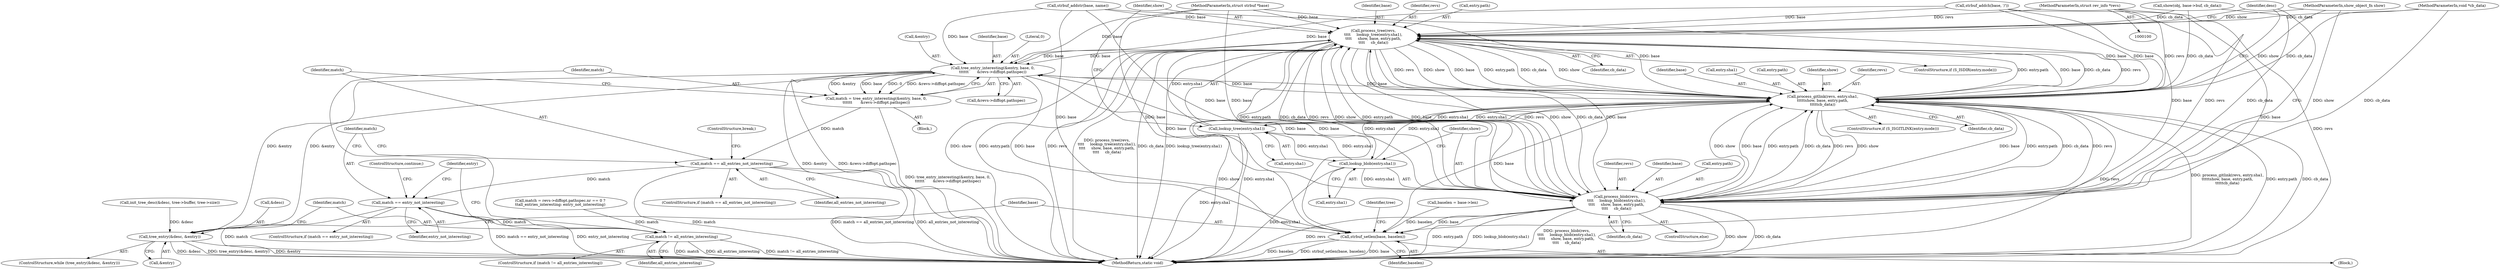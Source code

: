 digraph "0_git_de1e67d0703894cb6ea782e36abb63976ab07e60_4@pointer" {
"1000101" [label="(MethodParameterIn,struct rev_info *revs)"];
"1000249" [label="(Call,process_tree(revs,\n\t\t\t\t     lookup_tree(entry.sha1),\n\t\t\t\t     show, base, entry.path,\n\t\t\t\t     cb_data))"];
"1000223" [label="(Call,tree_entry_interesting(&entry, base, 0,\n\t\t\t\t\t\t       &revs->diffopt.pathspec))"];
"1000210" [label="(Call,tree_entry(&desc, &entry))"];
"1000221" [label="(Call,match = tree_entry_interesting(&entry, base, 0,\n\t\t\t\t\t\t       &revs->diffopt.pathspec))"];
"1000235" [label="(Call,match == all_entries_not_interesting)"];
"1000240" [label="(Call,match == entry_not_interesting)"];
"1000217" [label="(Call,match != all_entries_interesting)"];
"1000267" [label="(Call,process_gitlink(revs, entry.sha1,\n\t\t\t\t\tshow, base, entry.path,\n\t\t\t\t\tcb_data))"];
"1000251" [label="(Call,lookup_tree(entry.sha1))"];
"1000281" [label="(Call,lookup_blob(entry.sha1))"];
"1000279" [label="(Call,process_blob(revs,\n\t\t\t\t     lookup_blob(entry.sha1),\n\t\t\t\t     show, base, entry.path,\n\t\t\t\t     cb_data))"];
"1000291" [label="(Call,strbuf_setlen(base, baselen))"];
"1000106" [label="(MethodParameterIn,void *cb_data)"];
"1000197" [label="(Call,strbuf_addch(base, '/'))"];
"1000281" [label="(Call,lookup_blob(entry.sha1))"];
"1000260" [label="(Identifier,cb_data)"];
"1000241" [label="(Identifier,match)"];
"1000243" [label="(ControlStructure,continue;)"];
"1000292" [label="(Identifier,base)"];
"1000219" [label="(Identifier,all_entries_interesting)"];
"1000273" [label="(Identifier,base)"];
"1000242" [label="(Identifier,entry_not_interesting)"];
"1000269" [label="(Call,entry.sha1)"];
"1000223" [label="(Call,tree_entry_interesting(&entry, base, 0,\n\t\t\t\t\t\t       &revs->diffopt.pathspec))"];
"1000280" [label="(Identifier,revs)"];
"1000237" [label="(Identifier,all_entries_not_interesting)"];
"1000296" [label="(MethodReturn,static void)"];
"1000251" [label="(Call,lookup_tree(entry.sha1))"];
"1000235" [label="(Call,match == all_entries_not_interesting)"];
"1000290" [label="(Identifier,cb_data)"];
"1000227" [label="(Literal,0)"];
"1000200" [label="(Call,init_tree_desc(&desc, tree->buffer, tree->size))"];
"1000222" [label="(Identifier,match)"];
"1000274" [label="(Call,entry.path)"];
"1000101" [label="(MethodParameterIn,struct rev_info *revs)"];
"1000218" [label="(Identifier,match)"];
"1000256" [label="(Identifier,base)"];
"1000118" [label="(Call,match = revs->diffopt.pathspec.nr == 0 ?\n\t\tall_entries_interesting: entry_not_interesting)"];
"1000293" [label="(Identifier,baselen)"];
"1000187" [label="(Call,show(obj, base->buf, cb_data))"];
"1000213" [label="(Call,&entry)"];
"1000286" [label="(Identifier,base)"];
"1000249" [label="(Call,process_tree(revs,\n\t\t\t\t     lookup_tree(entry.sha1),\n\t\t\t\t     show, base, entry.path,\n\t\t\t\t     cb_data))"];
"1000252" [label="(Call,entry.sha1)"];
"1000262" [label="(ControlStructure,if (S_ISGITLINK(entry.mode)))"];
"1000107" [label="(Block,)"];
"1000279" [label="(Call,process_blob(revs,\n\t\t\t\t     lookup_blob(entry.sha1),\n\t\t\t\t     show, base, entry.path,\n\t\t\t\t     cb_data))"];
"1000133" [label="(Call,baselen = base->len)"];
"1000224" [label="(Call,&entry)"];
"1000221" [label="(Call,match = tree_entry_interesting(&entry, base, 0,\n\t\t\t\t\t\t       &revs->diffopt.pathspec))"];
"1000209" [label="(ControlStructure,while (tree_entry(&desc, &entry)))"];
"1000103" [label="(MethodParameterIn,show_object_fn show)"];
"1000226" [label="(Identifier,base)"];
"1000210" [label="(Call,tree_entry(&desc, &entry))"];
"1000287" [label="(Call,entry.path)"];
"1000244" [label="(ControlStructure,if (S_ISDIR(entry.mode)))"];
"1000278" [label="(ControlStructure,else)"];
"1000267" [label="(Call,process_gitlink(revs, entry.sha1,\n\t\t\t\t\tshow, base, entry.path,\n\t\t\t\t\tcb_data))"];
"1000236" [label="(Identifier,match)"];
"1000212" [label="(Identifier,desc)"];
"1000240" [label="(Call,match == entry_not_interesting)"];
"1000217" [label="(Call,match != all_entries_interesting)"];
"1000295" [label="(Identifier,tree)"];
"1000216" [label="(ControlStructure,if (match != all_entries_interesting))"];
"1000220" [label="(Block,)"];
"1000104" [label="(MethodParameterIn,struct strbuf *base)"];
"1000282" [label="(Call,entry.sha1)"];
"1000285" [label="(Identifier,show)"];
"1000228" [label="(Call,&revs->diffopt.pathspec)"];
"1000247" [label="(Identifier,entry)"];
"1000184" [label="(Call,strbuf_addstr(base, name))"];
"1000291" [label="(Call,strbuf_setlen(base, baselen))"];
"1000234" [label="(ControlStructure,if (match == all_entries_not_interesting))"];
"1000238" [label="(ControlStructure,break;)"];
"1000255" [label="(Identifier,show)"];
"1000250" [label="(Identifier,revs)"];
"1000277" [label="(Identifier,cb_data)"];
"1000272" [label="(Identifier,show)"];
"1000257" [label="(Call,entry.path)"];
"1000211" [label="(Call,&desc)"];
"1000268" [label="(Identifier,revs)"];
"1000239" [label="(ControlStructure,if (match == entry_not_interesting))"];
"1000101" -> "1000100"  [label="AST: "];
"1000101" -> "1000296"  [label="DDG: revs"];
"1000101" -> "1000249"  [label="DDG: revs"];
"1000101" -> "1000267"  [label="DDG: revs"];
"1000101" -> "1000279"  [label="DDG: revs"];
"1000249" -> "1000244"  [label="AST: "];
"1000249" -> "1000260"  [label="CFG: "];
"1000250" -> "1000249"  [label="AST: "];
"1000251" -> "1000249"  [label="AST: "];
"1000255" -> "1000249"  [label="AST: "];
"1000256" -> "1000249"  [label="AST: "];
"1000257" -> "1000249"  [label="AST: "];
"1000260" -> "1000249"  [label="AST: "];
"1000212" -> "1000249"  [label="CFG: "];
"1000249" -> "1000296"  [label="DDG: cb_data"];
"1000249" -> "1000296"  [label="DDG: lookup_tree(entry.sha1)"];
"1000249" -> "1000296"  [label="DDG: show"];
"1000249" -> "1000296"  [label="DDG: entry.path"];
"1000249" -> "1000296"  [label="DDG: revs"];
"1000249" -> "1000296"  [label="DDG: process_tree(revs,\n\t\t\t\t     lookup_tree(entry.sha1),\n\t\t\t\t     show, base, entry.path,\n\t\t\t\t     cb_data)"];
"1000249" -> "1000223"  [label="DDG: base"];
"1000279" -> "1000249"  [label="DDG: revs"];
"1000279" -> "1000249"  [label="DDG: show"];
"1000279" -> "1000249"  [label="DDG: entry.path"];
"1000279" -> "1000249"  [label="DDG: base"];
"1000279" -> "1000249"  [label="DDG: cb_data"];
"1000267" -> "1000249"  [label="DDG: revs"];
"1000267" -> "1000249"  [label="DDG: show"];
"1000267" -> "1000249"  [label="DDG: entry.path"];
"1000267" -> "1000249"  [label="DDG: base"];
"1000267" -> "1000249"  [label="DDG: cb_data"];
"1000103" -> "1000249"  [label="DDG: show"];
"1000184" -> "1000249"  [label="DDG: base"];
"1000223" -> "1000249"  [label="DDG: base"];
"1000197" -> "1000249"  [label="DDG: base"];
"1000104" -> "1000249"  [label="DDG: base"];
"1000251" -> "1000249"  [label="DDG: entry.sha1"];
"1000187" -> "1000249"  [label="DDG: cb_data"];
"1000106" -> "1000249"  [label="DDG: cb_data"];
"1000249" -> "1000267"  [label="DDG: revs"];
"1000249" -> "1000267"  [label="DDG: show"];
"1000249" -> "1000267"  [label="DDG: base"];
"1000249" -> "1000267"  [label="DDG: entry.path"];
"1000249" -> "1000267"  [label="DDG: cb_data"];
"1000249" -> "1000279"  [label="DDG: revs"];
"1000249" -> "1000279"  [label="DDG: show"];
"1000249" -> "1000279"  [label="DDG: base"];
"1000249" -> "1000279"  [label="DDG: entry.path"];
"1000249" -> "1000279"  [label="DDG: cb_data"];
"1000249" -> "1000291"  [label="DDG: base"];
"1000223" -> "1000221"  [label="AST: "];
"1000223" -> "1000228"  [label="CFG: "];
"1000224" -> "1000223"  [label="AST: "];
"1000226" -> "1000223"  [label="AST: "];
"1000227" -> "1000223"  [label="AST: "];
"1000228" -> "1000223"  [label="AST: "];
"1000221" -> "1000223"  [label="CFG: "];
"1000223" -> "1000296"  [label="DDG: &revs->diffopt.pathspec"];
"1000223" -> "1000296"  [label="DDG: &entry"];
"1000223" -> "1000210"  [label="DDG: &entry"];
"1000223" -> "1000221"  [label="DDG: &entry"];
"1000223" -> "1000221"  [label="DDG: base"];
"1000223" -> "1000221"  [label="DDG: 0"];
"1000223" -> "1000221"  [label="DDG: &revs->diffopt.pathspec"];
"1000210" -> "1000223"  [label="DDG: &entry"];
"1000279" -> "1000223"  [label="DDG: base"];
"1000184" -> "1000223"  [label="DDG: base"];
"1000267" -> "1000223"  [label="DDG: base"];
"1000197" -> "1000223"  [label="DDG: base"];
"1000104" -> "1000223"  [label="DDG: base"];
"1000223" -> "1000267"  [label="DDG: base"];
"1000223" -> "1000279"  [label="DDG: base"];
"1000223" -> "1000291"  [label="DDG: base"];
"1000210" -> "1000209"  [label="AST: "];
"1000210" -> "1000213"  [label="CFG: "];
"1000211" -> "1000210"  [label="AST: "];
"1000213" -> "1000210"  [label="AST: "];
"1000218" -> "1000210"  [label="CFG: "];
"1000292" -> "1000210"  [label="CFG: "];
"1000210" -> "1000296"  [label="DDG: tree_entry(&desc, &entry)"];
"1000210" -> "1000296"  [label="DDG: &entry"];
"1000210" -> "1000296"  [label="DDG: &desc"];
"1000200" -> "1000210"  [label="DDG: &desc"];
"1000221" -> "1000220"  [label="AST: "];
"1000222" -> "1000221"  [label="AST: "];
"1000236" -> "1000221"  [label="CFG: "];
"1000221" -> "1000296"  [label="DDG: tree_entry_interesting(&entry, base, 0,\n\t\t\t\t\t\t       &revs->diffopt.pathspec)"];
"1000221" -> "1000235"  [label="DDG: match"];
"1000235" -> "1000234"  [label="AST: "];
"1000235" -> "1000237"  [label="CFG: "];
"1000236" -> "1000235"  [label="AST: "];
"1000237" -> "1000235"  [label="AST: "];
"1000238" -> "1000235"  [label="CFG: "];
"1000241" -> "1000235"  [label="CFG: "];
"1000235" -> "1000296"  [label="DDG: all_entries_not_interesting"];
"1000235" -> "1000296"  [label="DDG: match"];
"1000235" -> "1000296"  [label="DDG: match == all_entries_not_interesting"];
"1000235" -> "1000240"  [label="DDG: match"];
"1000240" -> "1000239"  [label="AST: "];
"1000240" -> "1000242"  [label="CFG: "];
"1000241" -> "1000240"  [label="AST: "];
"1000242" -> "1000240"  [label="AST: "];
"1000243" -> "1000240"  [label="CFG: "];
"1000247" -> "1000240"  [label="CFG: "];
"1000240" -> "1000296"  [label="DDG: match == entry_not_interesting"];
"1000240" -> "1000296"  [label="DDG: entry_not_interesting"];
"1000240" -> "1000296"  [label="DDG: match"];
"1000240" -> "1000217"  [label="DDG: match"];
"1000217" -> "1000216"  [label="AST: "];
"1000217" -> "1000219"  [label="CFG: "];
"1000218" -> "1000217"  [label="AST: "];
"1000219" -> "1000217"  [label="AST: "];
"1000222" -> "1000217"  [label="CFG: "];
"1000247" -> "1000217"  [label="CFG: "];
"1000217" -> "1000296"  [label="DDG: all_entries_interesting"];
"1000217" -> "1000296"  [label="DDG: match != all_entries_interesting"];
"1000217" -> "1000296"  [label="DDG: match"];
"1000118" -> "1000217"  [label="DDG: match"];
"1000267" -> "1000262"  [label="AST: "];
"1000267" -> "1000277"  [label="CFG: "];
"1000268" -> "1000267"  [label="AST: "];
"1000269" -> "1000267"  [label="AST: "];
"1000272" -> "1000267"  [label="AST: "];
"1000273" -> "1000267"  [label="AST: "];
"1000274" -> "1000267"  [label="AST: "];
"1000277" -> "1000267"  [label="AST: "];
"1000212" -> "1000267"  [label="CFG: "];
"1000267" -> "1000296"  [label="DDG: entry.sha1"];
"1000267" -> "1000296"  [label="DDG: revs"];
"1000267" -> "1000296"  [label="DDG: process_gitlink(revs, entry.sha1,\n\t\t\t\t\tshow, base, entry.path,\n\t\t\t\t\tcb_data)"];
"1000267" -> "1000296"  [label="DDG: entry.path"];
"1000267" -> "1000296"  [label="DDG: cb_data"];
"1000267" -> "1000296"  [label="DDG: show"];
"1000267" -> "1000251"  [label="DDG: entry.sha1"];
"1000279" -> "1000267"  [label="DDG: revs"];
"1000279" -> "1000267"  [label="DDG: show"];
"1000279" -> "1000267"  [label="DDG: base"];
"1000279" -> "1000267"  [label="DDG: entry.path"];
"1000279" -> "1000267"  [label="DDG: cb_data"];
"1000281" -> "1000267"  [label="DDG: entry.sha1"];
"1000251" -> "1000267"  [label="DDG: entry.sha1"];
"1000103" -> "1000267"  [label="DDG: show"];
"1000184" -> "1000267"  [label="DDG: base"];
"1000197" -> "1000267"  [label="DDG: base"];
"1000104" -> "1000267"  [label="DDG: base"];
"1000187" -> "1000267"  [label="DDG: cb_data"];
"1000106" -> "1000267"  [label="DDG: cb_data"];
"1000267" -> "1000279"  [label="DDG: revs"];
"1000267" -> "1000279"  [label="DDG: show"];
"1000267" -> "1000279"  [label="DDG: base"];
"1000267" -> "1000279"  [label="DDG: entry.path"];
"1000267" -> "1000279"  [label="DDG: cb_data"];
"1000267" -> "1000281"  [label="DDG: entry.sha1"];
"1000267" -> "1000291"  [label="DDG: base"];
"1000251" -> "1000252"  [label="CFG: "];
"1000252" -> "1000251"  [label="AST: "];
"1000255" -> "1000251"  [label="CFG: "];
"1000251" -> "1000296"  [label="DDG: entry.sha1"];
"1000281" -> "1000251"  [label="DDG: entry.sha1"];
"1000251" -> "1000281"  [label="DDG: entry.sha1"];
"1000281" -> "1000279"  [label="AST: "];
"1000281" -> "1000282"  [label="CFG: "];
"1000282" -> "1000281"  [label="AST: "];
"1000285" -> "1000281"  [label="CFG: "];
"1000281" -> "1000296"  [label="DDG: entry.sha1"];
"1000281" -> "1000279"  [label="DDG: entry.sha1"];
"1000279" -> "1000278"  [label="AST: "];
"1000279" -> "1000290"  [label="CFG: "];
"1000280" -> "1000279"  [label="AST: "];
"1000285" -> "1000279"  [label="AST: "];
"1000286" -> "1000279"  [label="AST: "];
"1000287" -> "1000279"  [label="AST: "];
"1000290" -> "1000279"  [label="AST: "];
"1000212" -> "1000279"  [label="CFG: "];
"1000279" -> "1000296"  [label="DDG: show"];
"1000279" -> "1000296"  [label="DDG: cb_data"];
"1000279" -> "1000296"  [label="DDG: revs"];
"1000279" -> "1000296"  [label="DDG: entry.path"];
"1000279" -> "1000296"  [label="DDG: lookup_blob(entry.sha1)"];
"1000279" -> "1000296"  [label="DDG: process_blob(revs,\n\t\t\t\t     lookup_blob(entry.sha1),\n\t\t\t\t     show, base, entry.path,\n\t\t\t\t     cb_data)"];
"1000103" -> "1000279"  [label="DDG: show"];
"1000184" -> "1000279"  [label="DDG: base"];
"1000197" -> "1000279"  [label="DDG: base"];
"1000104" -> "1000279"  [label="DDG: base"];
"1000187" -> "1000279"  [label="DDG: cb_data"];
"1000106" -> "1000279"  [label="DDG: cb_data"];
"1000279" -> "1000291"  [label="DDG: base"];
"1000291" -> "1000107"  [label="AST: "];
"1000291" -> "1000293"  [label="CFG: "];
"1000292" -> "1000291"  [label="AST: "];
"1000293" -> "1000291"  [label="AST: "];
"1000295" -> "1000291"  [label="CFG: "];
"1000291" -> "1000296"  [label="DDG: strbuf_setlen(base, baselen)"];
"1000291" -> "1000296"  [label="DDG: base"];
"1000291" -> "1000296"  [label="DDG: baselen"];
"1000184" -> "1000291"  [label="DDG: base"];
"1000197" -> "1000291"  [label="DDG: base"];
"1000104" -> "1000291"  [label="DDG: base"];
"1000133" -> "1000291"  [label="DDG: baselen"];
}
